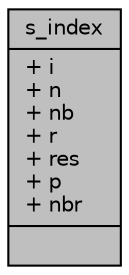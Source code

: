 digraph "s_index"
{
  edge [fontname="Helvetica",fontsize="10",labelfontname="Helvetica",labelfontsize="10"];
  node [fontname="Helvetica",fontsize="10",shape=record];
  Node1 [label="{s_index\n|+ i\l+ n\l+ nb\l+ r\l+ res\l+ p\l+ nbr\l|}",height=0.2,width=0.4,color="black", fillcolor="grey75", style="filled", fontcolor="black"];
}
